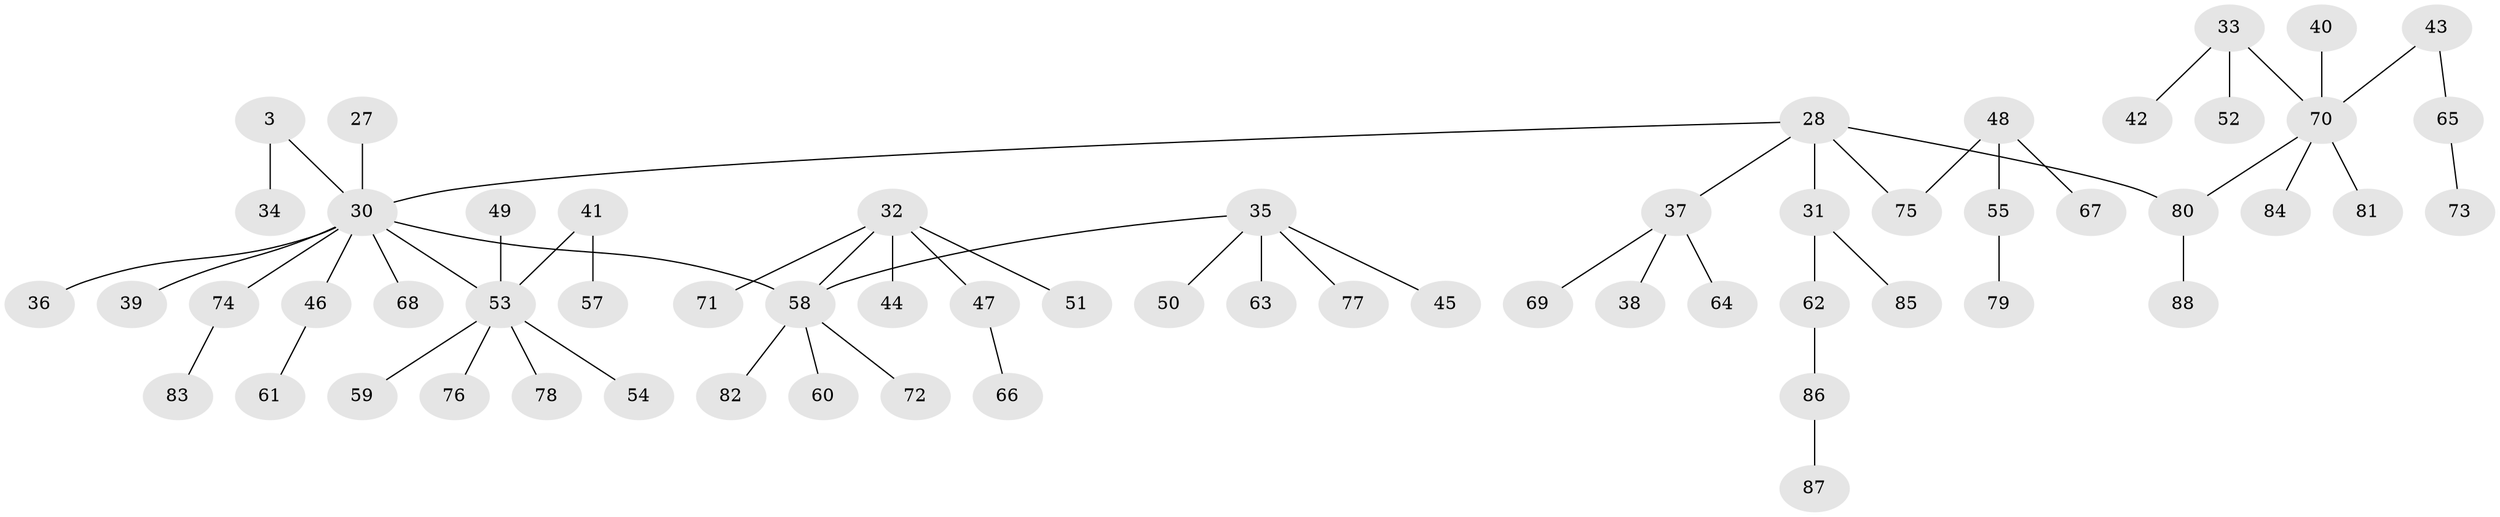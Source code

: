 // original degree distribution, {4: 0.045454545454545456, 7: 0.022727272727272728, 2: 0.29545454545454547, 3: 0.125, 1: 0.4772727272727273, 6: 0.022727272727272728, 5: 0.011363636363636364}
// Generated by graph-tools (version 1.1) at 2025/56/03/04/25 21:56:00]
// undirected, 61 vertices, 60 edges
graph export_dot {
graph [start="1"]
  node [color=gray90,style=filled];
  3;
  27;
  28 [super="+20"];
  30 [super="+4+10+5"];
  31;
  32 [super="+18"];
  33 [super="+23"];
  34;
  35;
  36;
  37;
  38;
  39;
  40;
  41;
  42;
  43;
  44;
  45;
  46;
  47;
  48;
  49;
  50;
  51;
  52;
  53 [super="+25"];
  54;
  55;
  57;
  58 [super="+56+29"];
  59;
  60;
  61;
  62;
  63;
  64;
  65;
  66;
  67;
  68;
  69;
  70 [super="+22+26"];
  71;
  72;
  73;
  74;
  75 [super="+24"];
  76;
  77;
  78;
  79;
  80 [super="+19"];
  81;
  82;
  83;
  84;
  85;
  86;
  87;
  88;
  3 -- 34;
  3 -- 30;
  27 -- 30;
  28 -- 31;
  28 -- 80;
  28 -- 37;
  28 -- 30;
  28 -- 75;
  30 -- 36;
  30 -- 68;
  30 -- 46;
  30 -- 74;
  30 -- 39;
  30 -- 58;
  30 -- 53;
  31 -- 62;
  31 -- 85;
  32 -- 47;
  32 -- 51;
  32 -- 44;
  32 -- 71;
  32 -- 58;
  33 -- 42;
  33 -- 52;
  33 -- 70;
  35 -- 45;
  35 -- 50;
  35 -- 63;
  35 -- 77;
  35 -- 58;
  37 -- 38;
  37 -- 64;
  37 -- 69;
  40 -- 70;
  41 -- 57;
  41 -- 53;
  43 -- 65;
  43 -- 70;
  46 -- 61;
  47 -- 66;
  48 -- 55;
  48 -- 67;
  48 -- 75;
  49 -- 53;
  53 -- 78;
  53 -- 54;
  53 -- 59;
  53 -- 76;
  55 -- 79;
  58 -- 82;
  58 -- 72;
  58 -- 60;
  62 -- 86;
  65 -- 73;
  70 -- 84;
  70 -- 81;
  70 -- 80;
  74 -- 83;
  80 -- 88;
  86 -- 87;
}
